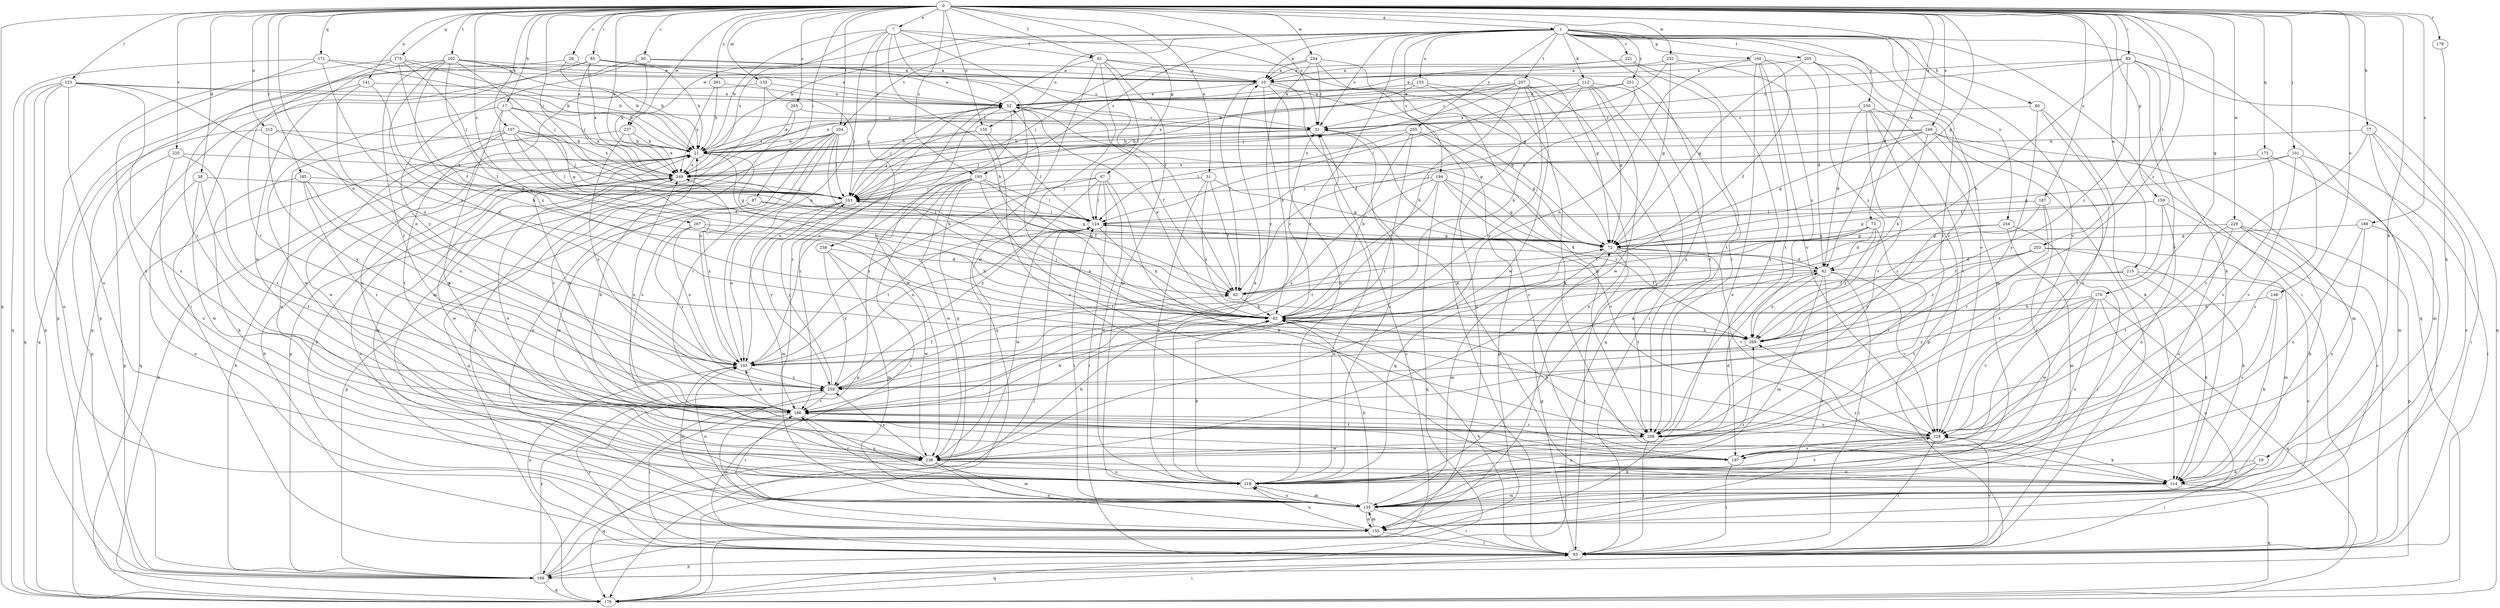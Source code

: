 strict digraph  {
0;
1;
7;
10;
17;
19;
21;
28;
30;
31;
38;
42;
51;
52;
61;
62;
67;
72;
73;
77;
80;
82;
83;
85;
87;
93;
101;
103;
107;
112;
114;
123;
124;
133;
135;
141;
145;
148;
150;
153;
155;
159;
160;
166;
170;
171;
173;
175;
176;
178;
185;
186;
187;
188;
193;
194;
197;
202;
203;
204;
205;
207;
208;
213;
215;
218;
220;
221;
228;
229;
232;
234;
237;
238;
248;
249;
250;
251;
254;
255;
258;
259;
261;
265;
267;
269;
0 -> 1  [label=a];
0 -> 7  [label=a];
0 -> 17  [label=b];
0 -> 19  [label=b];
0 -> 28  [label=c];
0 -> 30  [label=c];
0 -> 31  [label=c];
0 -> 38  [label=d];
0 -> 42  [label=d];
0 -> 51  [label=e];
0 -> 61  [label=f];
0 -> 67  [label=g];
0 -> 72  [label=g];
0 -> 73  [label=h];
0 -> 77  [label=h];
0 -> 83  [label=i];
0 -> 85  [label=i];
0 -> 87  [label=i];
0 -> 101  [label=j];
0 -> 103  [label=j];
0 -> 107  [label=k];
0 -> 123  [label=l];
0 -> 133  [label=m];
0 -> 141  [label=n];
0 -> 145  [label=n];
0 -> 148  [label=o];
0 -> 150  [label=o];
0 -> 159  [label=p];
0 -> 170  [label=q];
0 -> 171  [label=q];
0 -> 173  [label=q];
0 -> 175  [label=q];
0 -> 176  [label=q];
0 -> 178  [label=r];
0 -> 185  [label=r];
0 -> 187  [label=s];
0 -> 188  [label=s];
0 -> 193  [label=s];
0 -> 202  [label=t];
0 -> 203  [label=t];
0 -> 204  [label=t];
0 -> 213  [label=u];
0 -> 215  [label=u];
0 -> 220  [label=v];
0 -> 229  [label=w];
0 -> 232  [label=w];
0 -> 234  [label=w];
0 -> 237  [label=w];
0 -> 248  [label=x];
0 -> 249  [label=x];
0 -> 261  [label=z];
0 -> 265  [label=z];
0 -> 267  [label=z];
0 -> 269  [label=z];
1 -> 10  [label=a];
1 -> 21  [label=b];
1 -> 31  [label=c];
1 -> 80  [label=h];
1 -> 93  [label=i];
1 -> 112  [label=k];
1 -> 150  [label=o];
1 -> 153  [label=o];
1 -> 160  [label=p];
1 -> 176  [label=q];
1 -> 186  [label=r];
1 -> 193  [label=s];
1 -> 194  [label=s];
1 -> 204  [label=t];
1 -> 205  [label=t];
1 -> 207  [label=t];
1 -> 208  [label=t];
1 -> 218  [label=u];
1 -> 221  [label=v];
1 -> 228  [label=v];
1 -> 237  [label=w];
1 -> 250  [label=y];
1 -> 251  [label=y];
1 -> 254  [label=y];
1 -> 255  [label=y];
7 -> 21  [label=b];
7 -> 61  [label=f];
7 -> 62  [label=f];
7 -> 72  [label=g];
7 -> 82  [label=h];
7 -> 145  [label=n];
7 -> 176  [label=q];
7 -> 249  [label=x];
7 -> 258  [label=y];
10 -> 52  [label=e];
10 -> 62  [label=f];
10 -> 72  [label=g];
10 -> 82  [label=h];
10 -> 114  [label=k];
10 -> 218  [label=u];
17 -> 31  [label=c];
17 -> 72  [label=g];
17 -> 145  [label=n];
17 -> 197  [label=s];
17 -> 238  [label=w];
17 -> 249  [label=x];
19 -> 93  [label=i];
19 -> 114  [label=k];
19 -> 218  [label=u];
21 -> 52  [label=e];
21 -> 72  [label=g];
21 -> 82  [label=h];
21 -> 135  [label=m];
21 -> 249  [label=x];
28 -> 10  [label=a];
28 -> 21  [label=b];
28 -> 186  [label=r];
30 -> 10  [label=a];
30 -> 52  [label=e];
30 -> 176  [label=q];
30 -> 249  [label=x];
30 -> 259  [label=y];
31 -> 21  [label=b];
31 -> 103  [label=j];
31 -> 218  [label=u];
38 -> 103  [label=j];
38 -> 155  [label=o];
38 -> 208  [label=t];
38 -> 238  [label=w];
42 -> 62  [label=f];
42 -> 93  [label=i];
42 -> 124  [label=l];
42 -> 135  [label=m];
42 -> 145  [label=n];
42 -> 155  [label=o];
42 -> 228  [label=v];
42 -> 269  [label=z];
51 -> 62  [label=f];
51 -> 72  [label=g];
51 -> 103  [label=j];
51 -> 218  [label=u];
51 -> 269  [label=z];
52 -> 31  [label=c];
52 -> 62  [label=f];
52 -> 72  [label=g];
52 -> 103  [label=j];
52 -> 145  [label=n];
52 -> 186  [label=r];
52 -> 238  [label=w];
61 -> 10  [label=a];
61 -> 72  [label=g];
61 -> 124  [label=l];
61 -> 135  [label=m];
61 -> 176  [label=q];
61 -> 186  [label=r];
61 -> 238  [label=w];
62 -> 82  [label=h];
67 -> 93  [label=i];
67 -> 103  [label=j];
67 -> 114  [label=k];
67 -> 124  [label=l];
67 -> 145  [label=n];
67 -> 218  [label=u];
67 -> 259  [label=y];
72 -> 42  [label=d];
72 -> 93  [label=i];
72 -> 135  [label=m];
72 -> 208  [label=t];
72 -> 228  [label=v];
73 -> 42  [label=d];
73 -> 62  [label=f];
73 -> 72  [label=g];
73 -> 82  [label=h];
73 -> 208  [label=t];
73 -> 269  [label=z];
77 -> 21  [label=b];
77 -> 93  [label=i];
77 -> 135  [label=m];
77 -> 155  [label=o];
77 -> 228  [label=v];
80 -> 31  [label=c];
80 -> 114  [label=k];
80 -> 197  [label=s];
80 -> 259  [label=y];
82 -> 31  [label=c];
82 -> 52  [label=e];
82 -> 103  [label=j];
82 -> 269  [label=z];
83 -> 10  [label=a];
83 -> 31  [label=c];
83 -> 82  [label=h];
83 -> 114  [label=k];
83 -> 176  [label=q];
83 -> 228  [label=v];
83 -> 269  [label=z];
85 -> 10  [label=a];
85 -> 21  [label=b];
85 -> 52  [label=e];
85 -> 93  [label=i];
85 -> 103  [label=j];
85 -> 166  [label=p];
85 -> 249  [label=x];
87 -> 72  [label=g];
87 -> 124  [label=l];
87 -> 166  [label=p];
87 -> 238  [label=w];
93 -> 21  [label=b];
93 -> 72  [label=g];
93 -> 82  [label=h];
93 -> 145  [label=n];
93 -> 166  [label=p];
93 -> 176  [label=q];
93 -> 228  [label=v];
93 -> 259  [label=y];
101 -> 72  [label=g];
101 -> 93  [label=i];
101 -> 197  [label=s];
101 -> 228  [label=v];
101 -> 249  [label=x];
103 -> 124  [label=l];
103 -> 135  [label=m];
103 -> 145  [label=n];
103 -> 259  [label=y];
107 -> 21  [label=b];
107 -> 62  [label=f];
107 -> 103  [label=j];
107 -> 124  [label=l];
107 -> 208  [label=t];
107 -> 218  [label=u];
107 -> 238  [label=w];
107 -> 249  [label=x];
112 -> 52  [label=e];
112 -> 62  [label=f];
112 -> 72  [label=g];
112 -> 93  [label=i];
112 -> 124  [label=l];
112 -> 208  [label=t];
112 -> 238  [label=w];
112 -> 249  [label=x];
114 -> 135  [label=m];
114 -> 176  [label=q];
114 -> 269  [label=z];
123 -> 21  [label=b];
123 -> 52  [label=e];
123 -> 155  [label=o];
123 -> 166  [label=p];
123 -> 176  [label=q];
123 -> 197  [label=s];
123 -> 218  [label=u];
123 -> 269  [label=z];
124 -> 72  [label=g];
124 -> 82  [label=h];
124 -> 145  [label=n];
124 -> 238  [label=w];
133 -> 52  [label=e];
133 -> 103  [label=j];
133 -> 135  [label=m];
133 -> 218  [label=u];
135 -> 82  [label=h];
135 -> 93  [label=i];
135 -> 124  [label=l];
135 -> 145  [label=n];
135 -> 155  [label=o];
135 -> 186  [label=r];
135 -> 218  [label=u];
135 -> 269  [label=z];
141 -> 52  [label=e];
141 -> 82  [label=h];
141 -> 145  [label=n];
141 -> 176  [label=q];
145 -> 124  [label=l];
145 -> 135  [label=m];
145 -> 249  [label=x];
145 -> 259  [label=y];
148 -> 82  [label=h];
148 -> 114  [label=k];
148 -> 197  [label=s];
150 -> 21  [label=b];
150 -> 103  [label=j];
150 -> 124  [label=l];
150 -> 197  [label=s];
153 -> 52  [label=e];
153 -> 103  [label=j];
153 -> 114  [label=k];
153 -> 155  [label=o];
155 -> 21  [label=b];
155 -> 93  [label=i];
155 -> 135  [label=m];
155 -> 218  [label=u];
159 -> 72  [label=g];
159 -> 124  [label=l];
159 -> 155  [label=o];
159 -> 208  [label=t];
159 -> 218  [label=u];
160 -> 10  [label=a];
160 -> 42  [label=d];
160 -> 145  [label=n];
160 -> 155  [label=o];
160 -> 208  [label=t];
160 -> 228  [label=v];
160 -> 269  [label=z];
166 -> 21  [label=b];
166 -> 31  [label=c];
166 -> 124  [label=l];
166 -> 176  [label=q];
166 -> 259  [label=y];
170 -> 82  [label=h];
170 -> 155  [label=o];
170 -> 176  [label=q];
170 -> 218  [label=u];
170 -> 228  [label=v];
170 -> 238  [label=w];
170 -> 259  [label=y];
171 -> 10  [label=a];
171 -> 21  [label=b];
171 -> 176  [label=q];
171 -> 218  [label=u];
171 -> 269  [label=z];
173 -> 135  [label=m];
173 -> 228  [label=v];
173 -> 249  [label=x];
175 -> 10  [label=a];
175 -> 21  [label=b];
175 -> 62  [label=f];
175 -> 103  [label=j];
175 -> 166  [label=p];
175 -> 186  [label=r];
176 -> 21  [label=b];
176 -> 93  [label=i];
178 -> 114  [label=k];
185 -> 103  [label=j];
185 -> 114  [label=k];
185 -> 145  [label=n];
185 -> 186  [label=r];
185 -> 259  [label=y];
186 -> 21  [label=b];
186 -> 82  [label=h];
186 -> 145  [label=n];
186 -> 155  [label=o];
186 -> 208  [label=t];
186 -> 218  [label=u];
186 -> 228  [label=v];
186 -> 249  [label=x];
187 -> 124  [label=l];
187 -> 186  [label=r];
187 -> 197  [label=s];
187 -> 269  [label=z];
188 -> 72  [label=g];
188 -> 93  [label=i];
188 -> 197  [label=s];
188 -> 218  [label=u];
193 -> 62  [label=f];
193 -> 93  [label=i];
193 -> 103  [label=j];
193 -> 124  [label=l];
193 -> 145  [label=n];
193 -> 166  [label=p];
193 -> 208  [label=t];
193 -> 238  [label=w];
194 -> 72  [label=g];
194 -> 103  [label=j];
194 -> 176  [label=q];
194 -> 186  [label=r];
194 -> 228  [label=v];
194 -> 259  [label=y];
194 -> 269  [label=z];
197 -> 31  [label=c];
197 -> 93  [label=i];
202 -> 10  [label=a];
202 -> 21  [label=b];
202 -> 31  [label=c];
202 -> 82  [label=h];
202 -> 103  [label=j];
202 -> 145  [label=n];
202 -> 186  [label=r];
202 -> 238  [label=w];
202 -> 269  [label=z];
203 -> 42  [label=d];
203 -> 62  [label=f];
203 -> 114  [label=k];
203 -> 135  [label=m];
203 -> 269  [label=z];
204 -> 21  [label=b];
204 -> 82  [label=h];
204 -> 103  [label=j];
204 -> 155  [label=o];
204 -> 166  [label=p];
204 -> 176  [label=q];
204 -> 186  [label=r];
204 -> 197  [label=s];
205 -> 10  [label=a];
205 -> 72  [label=g];
205 -> 135  [label=m];
205 -> 228  [label=v];
205 -> 269  [label=z];
207 -> 31  [label=c];
207 -> 52  [label=e];
207 -> 82  [label=h];
207 -> 103  [label=j];
207 -> 155  [label=o];
207 -> 176  [label=q];
207 -> 238  [label=w];
207 -> 249  [label=x];
207 -> 259  [label=y];
208 -> 21  [label=b];
208 -> 82  [label=h];
208 -> 93  [label=i];
208 -> 238  [label=w];
213 -> 21  [label=b];
213 -> 124  [label=l];
213 -> 166  [label=p];
213 -> 259  [label=y];
215 -> 62  [label=f];
215 -> 114  [label=k];
215 -> 155  [label=o];
215 -> 208  [label=t];
218 -> 10  [label=a];
218 -> 31  [label=c];
218 -> 72  [label=g];
218 -> 82  [label=h];
218 -> 135  [label=m];
218 -> 186  [label=r];
218 -> 228  [label=v];
218 -> 249  [label=x];
220 -> 166  [label=p];
220 -> 186  [label=r];
220 -> 218  [label=u];
220 -> 249  [label=x];
221 -> 10  [label=a];
221 -> 52  [label=e];
221 -> 197  [label=s];
221 -> 208  [label=t];
228 -> 52  [label=e];
228 -> 93  [label=i];
228 -> 114  [label=k];
228 -> 186  [label=r];
228 -> 197  [label=s];
228 -> 218  [label=u];
229 -> 72  [label=g];
229 -> 93  [label=i];
229 -> 114  [label=k];
229 -> 166  [label=p];
229 -> 208  [label=t];
229 -> 218  [label=u];
232 -> 10  [label=a];
232 -> 62  [label=f];
232 -> 72  [label=g];
232 -> 249  [label=x];
234 -> 10  [label=a];
234 -> 31  [label=c];
234 -> 93  [label=i];
234 -> 103  [label=j];
234 -> 208  [label=t];
234 -> 259  [label=y];
237 -> 21  [label=b];
237 -> 176  [label=q];
237 -> 249  [label=x];
237 -> 259  [label=y];
238 -> 42  [label=d];
238 -> 82  [label=h];
238 -> 114  [label=k];
238 -> 135  [label=m];
238 -> 155  [label=o];
238 -> 176  [label=q];
238 -> 218  [label=u];
238 -> 249  [label=x];
238 -> 259  [label=y];
248 -> 21  [label=b];
248 -> 72  [label=g];
248 -> 82  [label=h];
248 -> 124  [label=l];
248 -> 135  [label=m];
248 -> 208  [label=t];
248 -> 249  [label=x];
248 -> 269  [label=z];
249 -> 103  [label=j];
249 -> 155  [label=o];
249 -> 238  [label=w];
250 -> 31  [label=c];
250 -> 42  [label=d];
250 -> 93  [label=i];
250 -> 166  [label=p];
250 -> 208  [label=t];
250 -> 228  [label=v];
251 -> 21  [label=b];
251 -> 52  [label=e];
251 -> 82  [label=h];
251 -> 208  [label=t];
254 -> 72  [label=g];
254 -> 93  [label=i];
254 -> 135  [label=m];
254 -> 259  [label=y];
255 -> 21  [label=b];
255 -> 72  [label=g];
255 -> 82  [label=h];
255 -> 124  [label=l];
255 -> 166  [label=p];
255 -> 186  [label=r];
258 -> 42  [label=d];
258 -> 135  [label=m];
258 -> 238  [label=w];
258 -> 259  [label=y];
259 -> 62  [label=f];
259 -> 93  [label=i];
259 -> 103  [label=j];
259 -> 186  [label=r];
261 -> 21  [label=b];
261 -> 52  [label=e];
261 -> 249  [label=x];
265 -> 31  [label=c];
265 -> 197  [label=s];
265 -> 249  [label=x];
267 -> 72  [label=g];
267 -> 82  [label=h];
267 -> 145  [label=n];
267 -> 259  [label=y];
269 -> 82  [label=h];
269 -> 145  [label=n];
}

